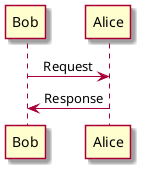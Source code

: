 @startuml

skin rose
skinparam sequenceMessageAlign right

Bob -> Alice : Request
Alice -> Bob : Response

@enduml
